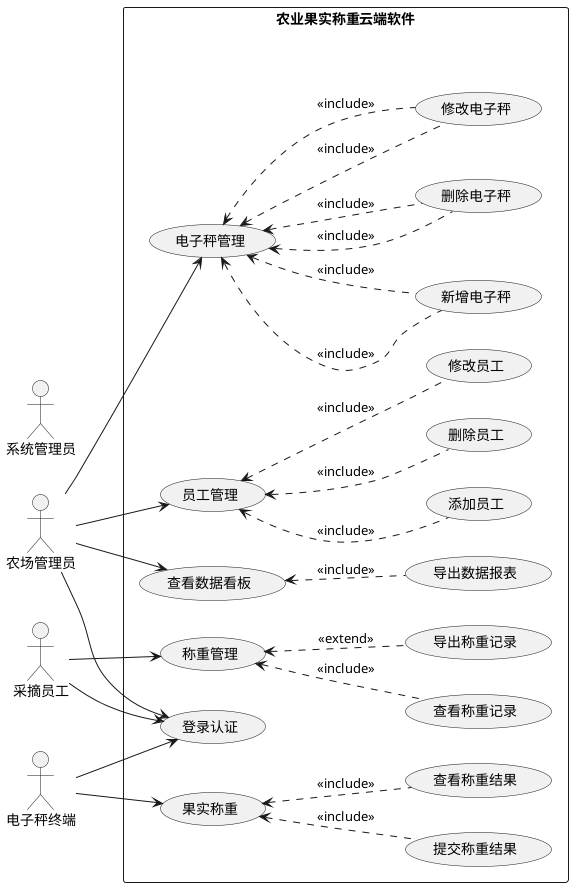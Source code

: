 @startuml 核心功能用例图
left to right direction
actor "采摘员工" as staff
actor "农场管理员" as admin
actor "系统管理员" as root
actor "电子秤终端" as terminal

rectangle 农业果实称重云端软件 {
    (登录认证) as uc0

    (查看数据看板) as uc1
    (导出数据报表) as uc1_a
    uc1_a .up.> uc1 : <<include>>

    (员工管理) as uc2
    (添加员工) as uc2_a
    uc2_a .up.> uc2 : <<include>>
    (删除员工) as uc2_b
    uc2_b .up.> uc2 : <<include>>
    (修改员工) as uc2_c
    uc2_c .up.> uc2 : <<include>>

    (农场管理) as uc3
    (注册农场) as uc3_a
    uc3_a .up.> uc3 : <<include>>
    (删除农场) as uc3_b
    uc3_b .up.> uc3 : <<include>>
    (修改农场) as uc3_c
    uc3_c .up.> uc3 : <<include>>

    (电子秤管理) as uc3
    (新增电子秤) as uc3_a
    uc3_a .up.> uc3 : <<include>>
    (删除电子秤) as uc3_b
    uc3_b .up.> uc3 : <<include>>
    (修改电子秤) as uc3_c
    uc3_c .up.> uc3 : <<include>>

    (称重管理) as uc4
    (查看称重记录) as uc4_a
    uc4_a .up.> uc4 : <<include>>
    (导出称重记录) as uc4_b
    uc4_b .up.> uc4 : <<extend>>

    (果实称重) as uc5
    (提交称重结果) as uc5_a
    uc5_a .up.> uc5 : <<include>>
    (查看称重结果) as uc5_b
    uc5_b .up.> uc5 : <<include>>
}
staff --> uc0
admin --> uc0
terminal --> uc0
admin --> uc1
admin --> uc2
admin --> uc3
staff --> uc4
terminal --> uc5
@enduml
